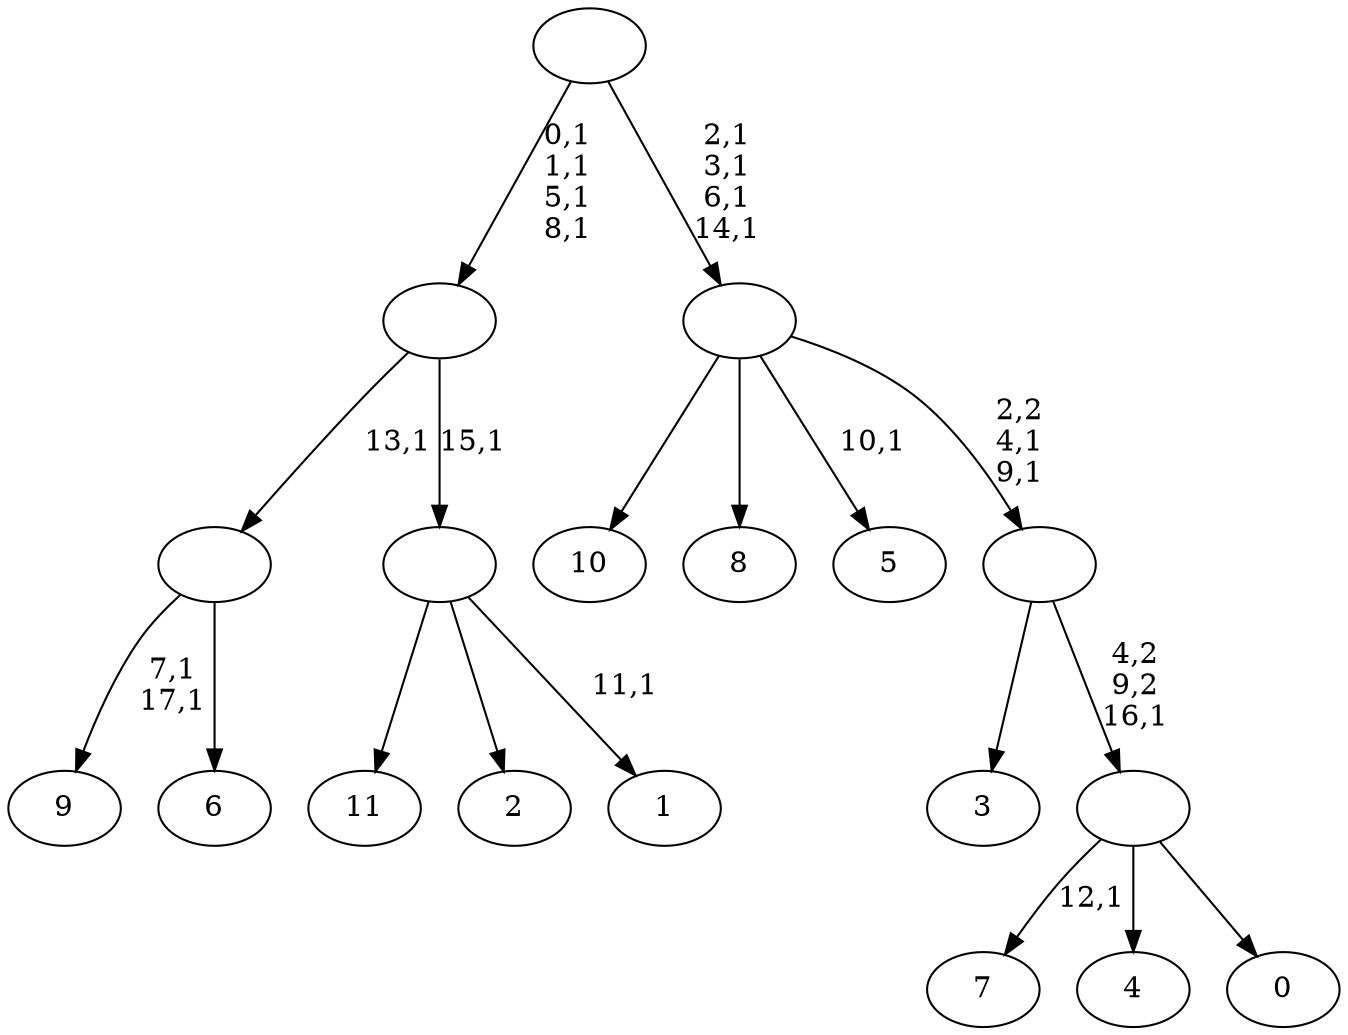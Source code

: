 digraph T {
	30 [label="11"]
	29 [label="10"]
	28 [label="9"]
	25 [label="8"]
	24 [label="7"]
	22 [label="6"]
	21 [label=""]
	20 [label="5"]
	18 [label="4"]
	17 [label="3"]
	16 [label="2"]
	15 [label="1"]
	13 [label=""]
	12 [label=""]
	8 [label="0"]
	7 [label=""]
	6 [label=""]
	4 [label=""]
	0 [label=""]
	21 -> 28 [label="7,1\n17,1"]
	21 -> 22 [label=""]
	13 -> 15 [label="11,1"]
	13 -> 30 [label=""]
	13 -> 16 [label=""]
	12 -> 21 [label="13,1"]
	12 -> 13 [label="15,1"]
	7 -> 24 [label="12,1"]
	7 -> 18 [label=""]
	7 -> 8 [label=""]
	6 -> 17 [label=""]
	6 -> 7 [label="4,2\n9,2\n16,1"]
	4 -> 6 [label="2,2\n4,1\n9,1"]
	4 -> 20 [label="10,1"]
	4 -> 29 [label=""]
	4 -> 25 [label=""]
	0 -> 4 [label="2,1\n3,1\n6,1\n14,1"]
	0 -> 12 [label="0,1\n1,1\n5,1\n8,1"]
}
